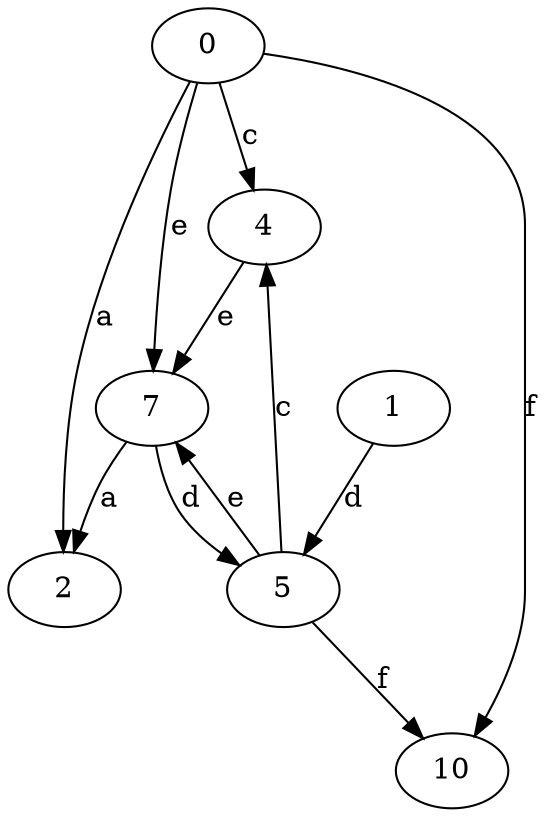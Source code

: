 strict digraph  {
0;
1;
2;
4;
5;
7;
10;
0 -> 2  [label=a];
0 -> 4  [label=c];
0 -> 7  [label=e];
0 -> 10  [label=f];
1 -> 5  [label=d];
4 -> 7  [label=e];
5 -> 4  [label=c];
5 -> 7  [label=e];
5 -> 10  [label=f];
7 -> 2  [label=a];
7 -> 5  [label=d];
}
